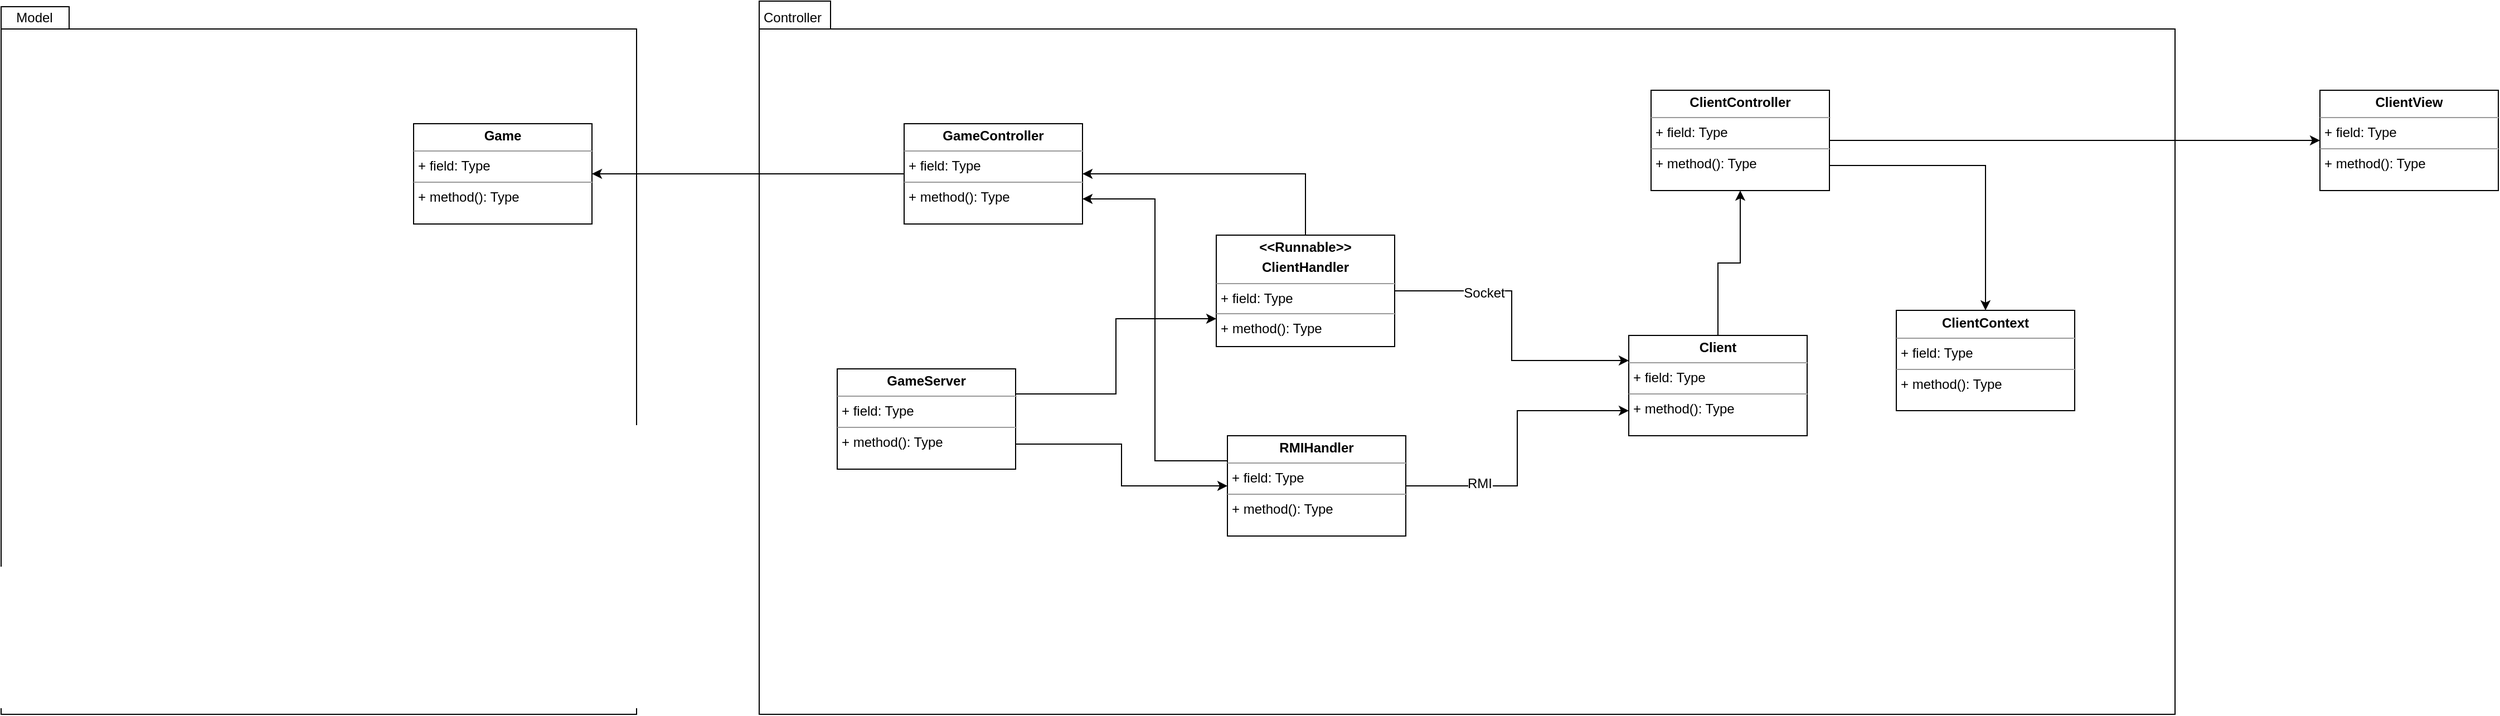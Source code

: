 <mxfile version="10.6.3" type="device"><diagram id="B-Fk8EZy92dVGZj2xUJW" name="Page-1"><mxGraphModel dx="3571" dy="1771" grid="1" gridSize="10" guides="1" tooltips="1" connect="1" arrows="1" fold="1" page="1" pageScale="1" pageWidth="1169" pageHeight="1654" math="0" shadow="0"><root><mxCell id="0"/><mxCell id="1" parent="0"/><mxCell id="_Hetym481YWSwNtasXoo-27" value="" style="shape=folder;fontStyle=1;spacingTop=10;tabWidth=61;tabHeight=20;tabPosition=left;html=1;" vertex="1" parent="1"><mxGeometry x="30" y="511" width="570" height="635" as="geometry"/></mxCell><mxCell id="_Hetym481YWSwNtasXoo-1" value="" style="shape=folder;fontStyle=1;spacingTop=10;tabWidth=62;tabHeight=25;tabPosition=left;html=1;" vertex="1" parent="1"><mxGeometry x="710" y="506" width="1270" height="640" as="geometry"/></mxCell><mxCell id="_Hetym481YWSwNtasXoo-7" value="&lt;p style=&quot;margin: 0px ; margin-top: 4px ; text-align: center&quot;&gt;&lt;b&gt;Game&lt;/b&gt;&lt;/p&gt;&lt;hr size=&quot;1&quot;&gt;&lt;p style=&quot;margin: 0px ; margin-left: 4px&quot;&gt;+ field: Type&lt;/p&gt;&lt;hr size=&quot;1&quot;&gt;&lt;p style=&quot;margin: 0px ; margin-left: 4px&quot;&gt;+ method(): Type&lt;/p&gt;" style="verticalAlign=top;align=left;overflow=fill;fontSize=12;fontFamily=Helvetica;html=1;" vertex="1" parent="1"><mxGeometry x="400" y="616" width="160" height="90" as="geometry"/></mxCell><mxCell id="_Hetym481YWSwNtasXoo-8" value="&lt;p style=&quot;margin: 0px ; margin-top: 4px ; text-align: center&quot;&gt;&lt;b&gt;ClientView&lt;/b&gt;&lt;/p&gt;&lt;hr size=&quot;1&quot;&gt;&lt;p style=&quot;margin: 0px ; margin-left: 4px&quot;&gt;+ field: Type&lt;/p&gt;&lt;hr size=&quot;1&quot;&gt;&lt;p style=&quot;margin: 0px ; margin-left: 4px&quot;&gt;+ method(): Type&lt;/p&gt;" style="verticalAlign=top;align=left;overflow=fill;fontSize=12;fontFamily=Helvetica;html=1;" vertex="1" parent="1"><mxGeometry x="2110" y="586" width="160" height="90" as="geometry"/></mxCell><mxCell id="_Hetym481YWSwNtasXoo-25" style="edgeStyle=orthogonalEdgeStyle;rounded=0;orthogonalLoop=1;jettySize=auto;html=1;exitX=1;exitY=0.5;exitDx=0;exitDy=0;entryX=0;entryY=0.5;entryDx=0;entryDy=0;" edge="1" parent="1" source="_Hetym481YWSwNtasXoo-9" target="_Hetym481YWSwNtasXoo-8"><mxGeometry relative="1" as="geometry"/></mxCell><mxCell id="_Hetym481YWSwNtasXoo-33" style="edgeStyle=orthogonalEdgeStyle;rounded=0;orthogonalLoop=1;jettySize=auto;html=1;exitX=1;exitY=0.75;exitDx=0;exitDy=0;" edge="1" parent="1" source="_Hetym481YWSwNtasXoo-9" target="_Hetym481YWSwNtasXoo-32"><mxGeometry relative="1" as="geometry"/></mxCell><mxCell id="_Hetym481YWSwNtasXoo-9" value="&lt;p style=&quot;margin: 0px ; margin-top: 4px ; text-align: center&quot;&gt;&lt;b&gt;ClientController&lt;/b&gt;&lt;/p&gt;&lt;hr size=&quot;1&quot;&gt;&lt;p style=&quot;margin: 0px ; margin-left: 4px&quot;&gt;+ field: Type&lt;/p&gt;&lt;hr size=&quot;1&quot;&gt;&lt;p style=&quot;margin: 0px ; margin-left: 4px&quot;&gt;+ method(): Type&lt;/p&gt;" style="verticalAlign=top;align=left;overflow=fill;fontSize=12;fontFamily=Helvetica;html=1;" vertex="1" parent="1"><mxGeometry x="1510" y="586" width="160" height="90" as="geometry"/></mxCell><mxCell id="_Hetym481YWSwNtasXoo-24" style="edgeStyle=orthogonalEdgeStyle;rounded=0;orthogonalLoop=1;jettySize=auto;html=1;exitX=0.5;exitY=0;exitDx=0;exitDy=0;entryX=0.5;entryY=1;entryDx=0;entryDy=0;" edge="1" parent="1" source="_Hetym481YWSwNtasXoo-10" target="_Hetym481YWSwNtasXoo-9"><mxGeometry relative="1" as="geometry"/></mxCell><mxCell id="_Hetym481YWSwNtasXoo-10" value="&lt;p style=&quot;margin: 0px ; margin-top: 4px ; text-align: center&quot;&gt;&lt;b&gt;Client&lt;/b&gt;&lt;/p&gt;&lt;hr size=&quot;1&quot;&gt;&lt;p style=&quot;margin: 0px ; margin-left: 4px&quot;&gt;+ field: Type&lt;/p&gt;&lt;hr size=&quot;1&quot;&gt;&lt;p style=&quot;margin: 0px ; margin-left: 4px&quot;&gt;+ method(): Type&lt;/p&gt;" style="verticalAlign=top;align=left;overflow=fill;fontSize=12;fontFamily=Helvetica;html=1;" vertex="1" parent="1"><mxGeometry x="1490" y="806" width="160" height="90" as="geometry"/></mxCell><mxCell id="_Hetym481YWSwNtasXoo-26" style="edgeStyle=orthogonalEdgeStyle;rounded=0;orthogonalLoop=1;jettySize=auto;html=1;exitX=0;exitY=0.5;exitDx=0;exitDy=0;entryX=1;entryY=0.5;entryDx=0;entryDy=0;" edge="1" parent="1" source="_Hetym481YWSwNtasXoo-11" target="_Hetym481YWSwNtasXoo-7"><mxGeometry relative="1" as="geometry"/></mxCell><mxCell id="_Hetym481YWSwNtasXoo-11" value="&lt;p style=&quot;margin: 0px ; margin-top: 4px ; text-align: center&quot;&gt;&lt;b&gt;GameController&lt;/b&gt;&lt;/p&gt;&lt;hr size=&quot;1&quot;&gt;&lt;p style=&quot;margin: 0px ; margin-left: 4px&quot;&gt;+ field: Type&lt;/p&gt;&lt;hr size=&quot;1&quot;&gt;&lt;p style=&quot;margin: 0px ; margin-left: 4px&quot;&gt;+ method(): Type&lt;/p&gt;" style="verticalAlign=top;align=left;overflow=fill;fontSize=12;fontFamily=Helvetica;html=1;" vertex="1" parent="1"><mxGeometry x="840" y="616" width="160" height="90" as="geometry"/></mxCell><mxCell id="_Hetym481YWSwNtasXoo-23" style="edgeStyle=orthogonalEdgeStyle;rounded=0;orthogonalLoop=1;jettySize=auto;html=1;exitX=1;exitY=0.5;exitDx=0;exitDy=0;entryX=0;entryY=0.75;entryDx=0;entryDy=0;" edge="1" parent="1" source="_Hetym481YWSwNtasXoo-12" target="_Hetym481YWSwNtasXoo-10"><mxGeometry relative="1" as="geometry"/></mxCell><mxCell id="_Hetym481YWSwNtasXoo-35" value="RMI" style="text;html=1;resizable=0;points=[];align=center;verticalAlign=middle;labelBackgroundColor=#ffffff;" vertex="1" connectable="0" parent="_Hetym481YWSwNtasXoo-23"><mxGeometry x="-0.511" y="2" relative="1" as="geometry"><mxPoint as="offset"/></mxGeometry></mxCell><mxCell id="_Hetym481YWSwNtasXoo-30" style="edgeStyle=orthogonalEdgeStyle;rounded=0;orthogonalLoop=1;jettySize=auto;html=1;exitX=0;exitY=0.25;exitDx=0;exitDy=0;entryX=1;entryY=0.75;entryDx=0;entryDy=0;" edge="1" parent="1" source="_Hetym481YWSwNtasXoo-12" target="_Hetym481YWSwNtasXoo-11"><mxGeometry relative="1" as="geometry"/></mxCell><mxCell id="_Hetym481YWSwNtasXoo-12" value="&lt;p style=&quot;margin: 0px ; margin-top: 4px ; text-align: center&quot;&gt;&lt;b&gt;RMIHandler&lt;/b&gt;&lt;/p&gt;&lt;hr size=&quot;1&quot;&gt;&lt;p style=&quot;margin: 0px ; margin-left: 4px&quot;&gt;+ field: Type&lt;/p&gt;&lt;hr size=&quot;1&quot;&gt;&lt;p style=&quot;margin: 0px ; margin-left: 4px&quot;&gt;+ method(): Type&lt;/p&gt;" style="verticalAlign=top;align=left;overflow=fill;fontSize=12;fontFamily=Helvetica;html=1;" vertex="1" parent="1"><mxGeometry x="1130" y="896" width="160" height="90" as="geometry"/></mxCell><mxCell id="_Hetym481YWSwNtasXoo-19" style="edgeStyle=orthogonalEdgeStyle;rounded=0;orthogonalLoop=1;jettySize=auto;html=1;exitX=0.5;exitY=0;exitDx=0;exitDy=0;entryX=1;entryY=0.5;entryDx=0;entryDy=0;" edge="1" parent="1" source="_Hetym481YWSwNtasXoo-13" target="_Hetym481YWSwNtasXoo-11"><mxGeometry relative="1" as="geometry"/></mxCell><mxCell id="_Hetym481YWSwNtasXoo-22" style="edgeStyle=orthogonalEdgeStyle;rounded=0;orthogonalLoop=1;jettySize=auto;html=1;exitX=1;exitY=0.5;exitDx=0;exitDy=0;entryX=0;entryY=0.25;entryDx=0;entryDy=0;" edge="1" parent="1" source="_Hetym481YWSwNtasXoo-13" target="_Hetym481YWSwNtasXoo-10"><mxGeometry relative="1" as="geometry"/></mxCell><mxCell id="_Hetym481YWSwNtasXoo-34" value="Socket" style="text;html=1;resizable=0;points=[];align=center;verticalAlign=middle;labelBackgroundColor=#ffffff;" vertex="1" connectable="0" parent="_Hetym481YWSwNtasXoo-22"><mxGeometry x="-0.414" y="-2" relative="1" as="geometry"><mxPoint as="offset"/></mxGeometry></mxCell><mxCell id="_Hetym481YWSwNtasXoo-13" value="&lt;p style=&quot;margin: 0px ; margin-top: 4px ; text-align: center&quot;&gt;&lt;b&gt;&amp;lt;&amp;lt;Runnable&amp;gt;&amp;gt;&lt;/b&gt;&lt;/p&gt;&lt;p style=&quot;margin: 0px ; margin-top: 4px ; text-align: center&quot;&gt;&lt;b&gt;ClientHandler&lt;/b&gt;&lt;/p&gt;&lt;hr size=&quot;1&quot;&gt;&lt;p style=&quot;margin: 0px ; margin-left: 4px&quot;&gt;+ field: Type&lt;/p&gt;&lt;hr size=&quot;1&quot;&gt;&lt;p style=&quot;margin: 0px ; margin-left: 4px&quot;&gt;+ method(): Type&lt;/p&gt;" style="verticalAlign=top;align=left;overflow=fill;fontSize=12;fontFamily=Helvetica;html=1;" vertex="1" parent="1"><mxGeometry x="1120" y="716" width="160" height="100" as="geometry"/></mxCell><mxCell id="_Hetym481YWSwNtasXoo-20" style="edgeStyle=orthogonalEdgeStyle;rounded=0;orthogonalLoop=1;jettySize=auto;html=1;exitX=1;exitY=0.25;exitDx=0;exitDy=0;entryX=0;entryY=0.75;entryDx=0;entryDy=0;" edge="1" parent="1" source="_Hetym481YWSwNtasXoo-14" target="_Hetym481YWSwNtasXoo-13"><mxGeometry relative="1" as="geometry"/></mxCell><mxCell id="_Hetym481YWSwNtasXoo-21" style="edgeStyle=orthogonalEdgeStyle;rounded=0;orthogonalLoop=1;jettySize=auto;html=1;exitX=1;exitY=0.75;exitDx=0;exitDy=0;entryX=0;entryY=0.5;entryDx=0;entryDy=0;" edge="1" parent="1" source="_Hetym481YWSwNtasXoo-14" target="_Hetym481YWSwNtasXoo-12"><mxGeometry relative="1" as="geometry"/></mxCell><mxCell id="_Hetym481YWSwNtasXoo-14" value="&lt;p style=&quot;margin: 0px ; margin-top: 4px ; text-align: center&quot;&gt;&lt;b&gt;GameServer&lt;/b&gt;&lt;/p&gt;&lt;hr size=&quot;1&quot;&gt;&lt;p style=&quot;margin: 0px ; margin-left: 4px&quot;&gt;+ field: Type&lt;/p&gt;&lt;hr size=&quot;1&quot;&gt;&lt;p style=&quot;margin: 0px ; margin-left: 4px&quot;&gt;+ method(): Type&lt;/p&gt;" style="verticalAlign=top;align=left;overflow=fill;fontSize=12;fontFamily=Helvetica;html=1;" vertex="1" parent="1"><mxGeometry x="780" y="836" width="160" height="90" as="geometry"/></mxCell><mxCell id="_Hetym481YWSwNtasXoo-28" value="Model" style="text;html=1;strokeColor=none;fillColor=none;align=center;verticalAlign=middle;whiteSpace=wrap;rounded=0;" vertex="1" parent="1"><mxGeometry x="40" y="511" width="40" height="20" as="geometry"/></mxCell><mxCell id="_Hetym481YWSwNtasXoo-29" value="Controller" style="text;html=1;strokeColor=none;fillColor=none;align=center;verticalAlign=middle;whiteSpace=wrap;rounded=0;" vertex="1" parent="1"><mxGeometry x="720" y="511" width="40" height="20" as="geometry"/></mxCell><mxCell id="_Hetym481YWSwNtasXoo-32" value="&lt;p style=&quot;margin: 0px ; margin-top: 4px ; text-align: center&quot;&gt;&lt;b&gt;ClientContext&lt;/b&gt;&lt;/p&gt;&lt;hr size=&quot;1&quot;&gt;&lt;p style=&quot;margin: 0px ; margin-left: 4px&quot;&gt;+ field: Type&lt;/p&gt;&lt;hr size=&quot;1&quot;&gt;&lt;p style=&quot;margin: 0px ; margin-left: 4px&quot;&gt;+ method(): Type&lt;/p&gt;" style="verticalAlign=top;align=left;overflow=fill;fontSize=12;fontFamily=Helvetica;html=1;" vertex="1" parent="1"><mxGeometry x="1730" y="783.5" width="160" height="90" as="geometry"/></mxCell></root></mxGraphModel></diagram></mxfile>
